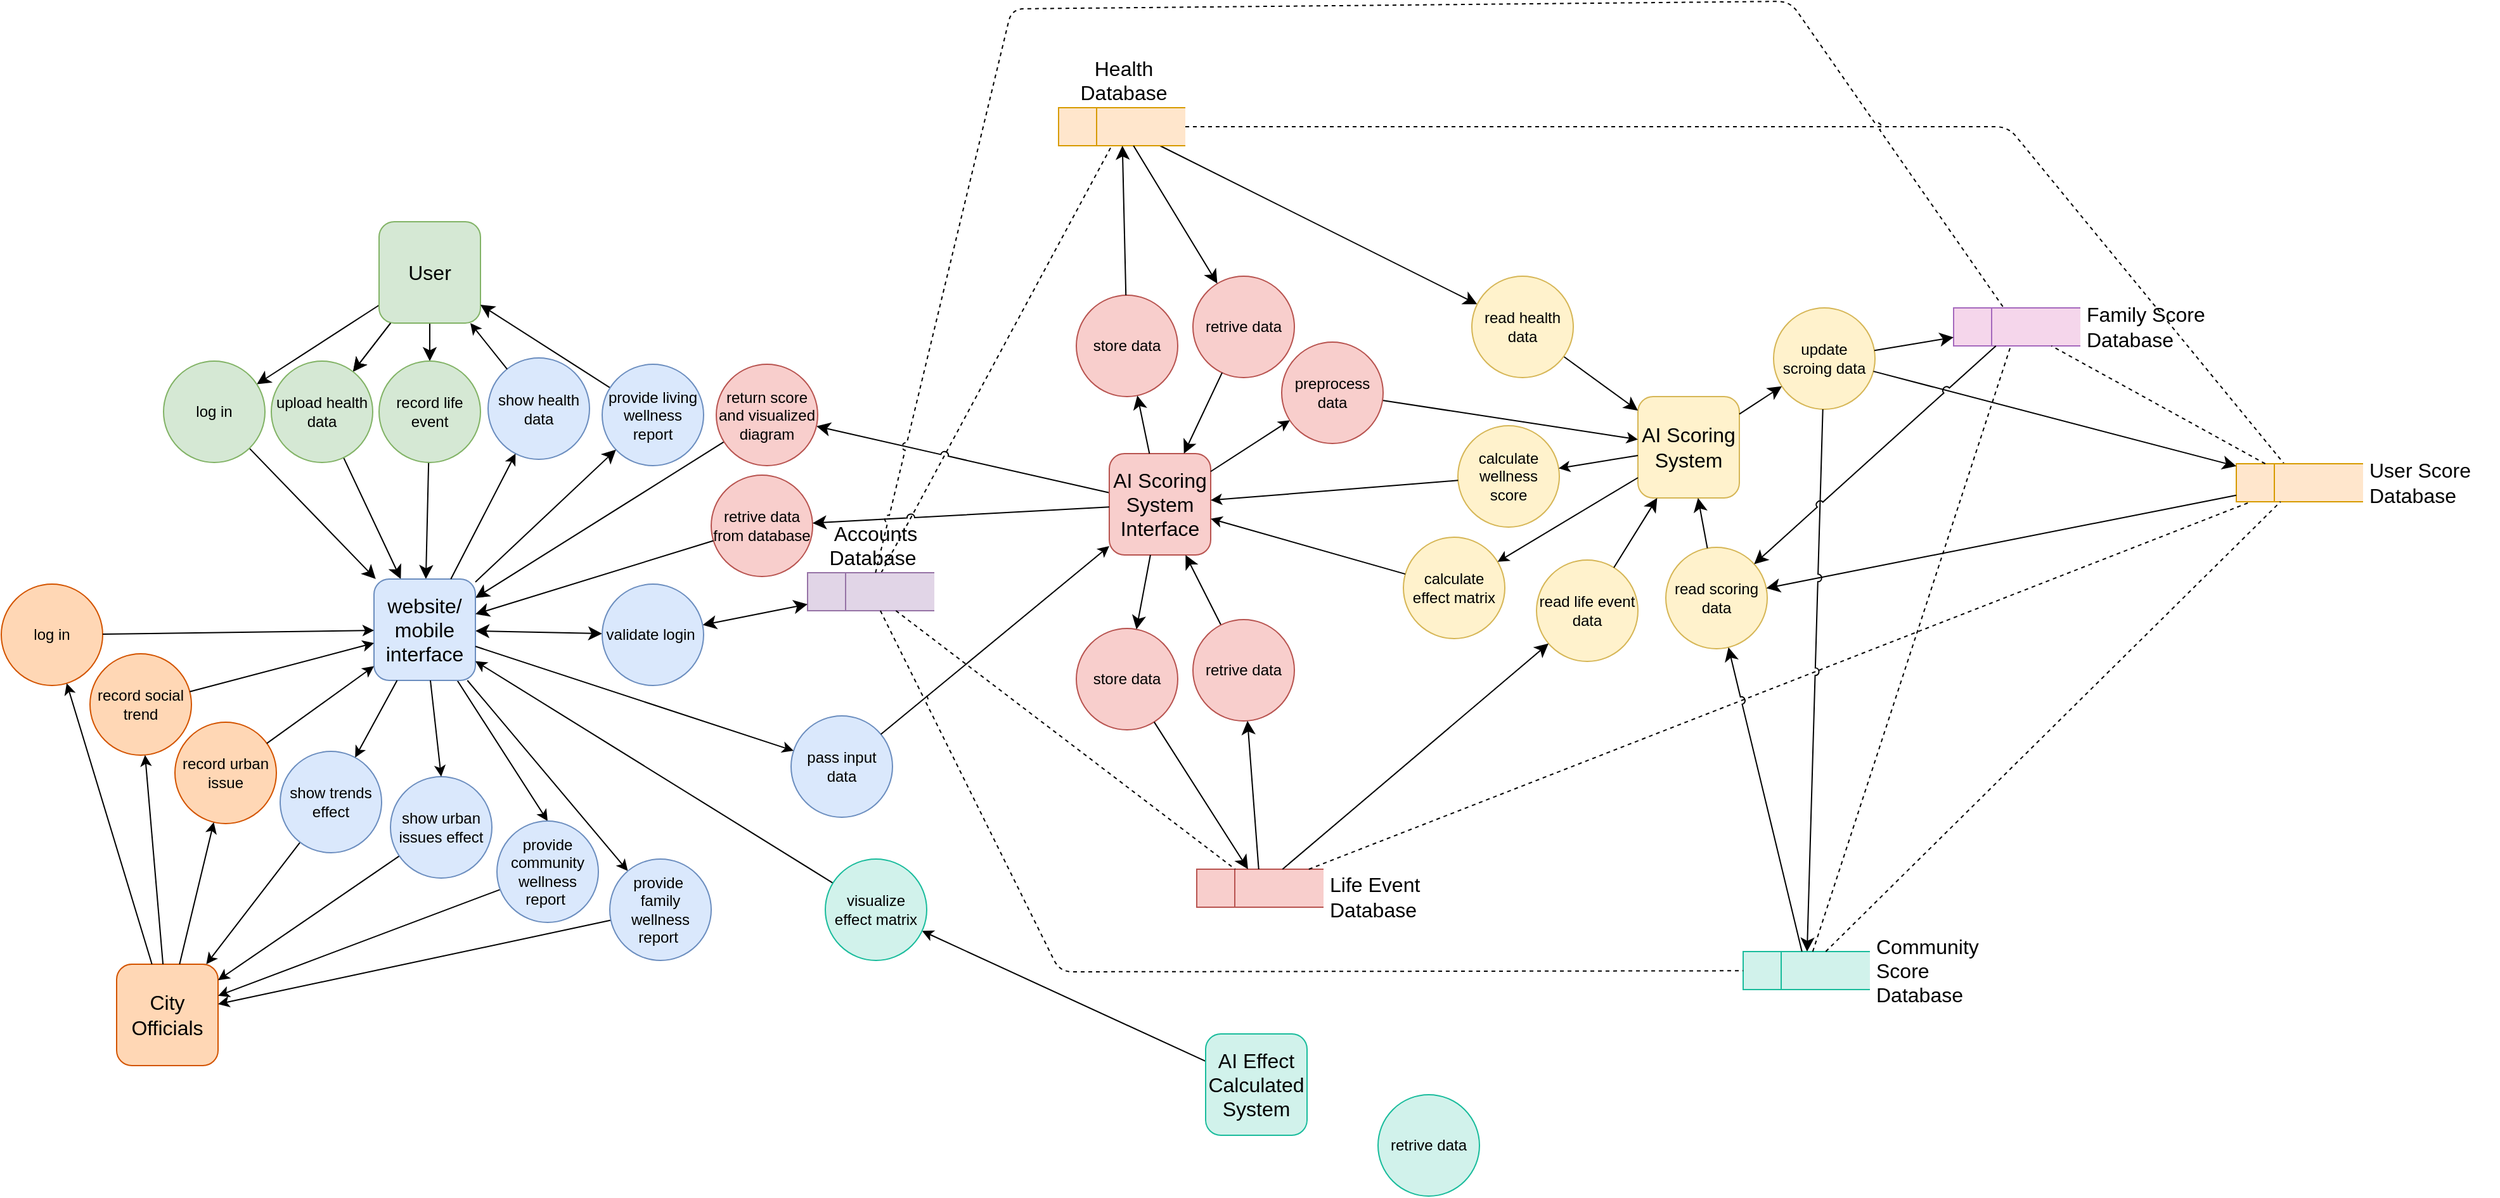 <mxfile version="24.7.17" pages="2">
  <diagram name="detailed DFD" id="WVXzPFL2b05tTFR0NIl-">
    <mxGraphModel dx="1877" dy="1170" grid="0" gridSize="10" guides="1" tooltips="1" connect="1" arrows="1" fold="1" page="0" pageScale="1" pageWidth="1169" pageHeight="827" math="0" shadow="0">
      <root>
        <mxCell id="0" />
        <mxCell id="1" parent="0" />
        <mxCell id="_VqTWJ9UZErcvDfO2zWc-52" style="edgeStyle=none;rounded=1;orthogonalLoop=1;jettySize=auto;html=1;fontSize=12;startSize=8;endSize=8;endArrow=none;endFill=0;dashed=1;jumpStyle=arc;" parent="1" source="_VqTWJ9UZErcvDfO2zWc-30" target="_VqTWJ9UZErcvDfO2zWc-12" edge="1">
          <mxGeometry relative="1" as="geometry">
            <Array as="points" />
          </mxGeometry>
        </mxCell>
        <mxCell id="_VqTWJ9UZErcvDfO2zWc-68" style="rounded=1;orthogonalLoop=1;jettySize=auto;html=1;fontSize=12;startSize=8;endSize=8;endArrow=none;endFill=0;dashed=1;jumpStyle=arc;" parent="1" source="_VqTWJ9UZErcvDfO2zWc-12" target="_VqTWJ9UZErcvDfO2zWc-22" edge="1">
          <mxGeometry relative="1" as="geometry">
            <Array as="points">
              <mxPoint x="1258" y="-3" />
            </Array>
          </mxGeometry>
        </mxCell>
        <mxCell id="_VqTWJ9UZErcvDfO2zWc-42" style="edgeStyle=none;rounded=0;orthogonalLoop=1;jettySize=auto;html=1;fontSize=12;startSize=8;endSize=8;jumpStyle=arc;" parent="1" source="_VqTWJ9UZErcvDfO2zWc-1" target="_VqTWJ9UZErcvDfO2zWc-17" edge="1">
          <mxGeometry relative="1" as="geometry" />
        </mxCell>
        <mxCell id="_VqTWJ9UZErcvDfO2zWc-44" style="edgeStyle=none;rounded=0;orthogonalLoop=1;jettySize=auto;html=1;fontSize=12;startSize=8;endSize=8;jumpStyle=arc;" parent="1" source="_VqTWJ9UZErcvDfO2zWc-1" target="_VqTWJ9UZErcvDfO2zWc-2" edge="1">
          <mxGeometry relative="1" as="geometry" />
        </mxCell>
        <mxCell id="_VqTWJ9UZErcvDfO2zWc-48" style="edgeStyle=none;rounded=0;orthogonalLoop=1;jettySize=auto;html=1;fontSize=12;startSize=8;endSize=8;jumpStyle=arc;" parent="1" source="_VqTWJ9UZErcvDfO2zWc-1" target="_VqTWJ9UZErcvDfO2zWc-6" edge="1">
          <mxGeometry relative="1" as="geometry" />
        </mxCell>
        <mxCell id="_VqTWJ9UZErcvDfO2zWc-1" value="User" style="whiteSpace=wrap;html=1;aspect=fixed;fontSize=16;rounded=1;fillColor=#d5e8d4;strokeColor=#82b366;" parent="1" vertex="1">
          <mxGeometry x="-27" y="72" width="80" height="80" as="geometry" />
        </mxCell>
        <mxCell id="_VqTWJ9UZErcvDfO2zWc-45" style="edgeStyle=none;rounded=0;orthogonalLoop=1;jettySize=auto;html=1;fontSize=12;startSize=8;endSize=8;jumpStyle=arc;" parent="1" source="_VqTWJ9UZErcvDfO2zWc-2" target="_VqTWJ9UZErcvDfO2zWc-7" edge="1">
          <mxGeometry relative="1" as="geometry" />
        </mxCell>
        <mxCell id="_VqTWJ9UZErcvDfO2zWc-37" style="edgeStyle=none;rounded=0;orthogonalLoop=1;jettySize=auto;html=1;fontSize=12;startSize=8;endSize=8;jumpStyle=arc;" parent="1" source="_VqTWJ9UZErcvDfO2zWc-3" target="_VqTWJ9UZErcvDfO2zWc-4" edge="1">
          <mxGeometry relative="1" as="geometry">
            <mxPoint x="614" y="411.844" as="sourcePoint" />
          </mxGeometry>
        </mxCell>
        <mxCell id="5QwZGKR5vgqe7Sl01Io7-19" style="rounded=0;orthogonalLoop=1;jettySize=auto;html=1;" parent="1" source="py8OLqlaI2a0QM0ZFiUc-109" target="5QwZGKR5vgqe7Sl01Io7-18" edge="1">
          <mxGeometry relative="1" as="geometry" />
        </mxCell>
        <mxCell id="_VqTWJ9UZErcvDfO2zWc-3" value="AI Scoring System Interface" style="whiteSpace=wrap;html=1;aspect=fixed;fontSize=16;rounded=1;fillColor=#f8cecc;strokeColor=#b85450;" parent="1" vertex="1">
          <mxGeometry x="549" y="255" width="80" height="80" as="geometry" />
        </mxCell>
        <mxCell id="_VqTWJ9UZErcvDfO2zWc-36" style="edgeStyle=none;rounded=0;orthogonalLoop=1;jettySize=auto;html=1;fontSize=12;startSize=8;endSize=8;jumpStyle=arc;" parent="1" source="_VqTWJ9UZErcvDfO2zWc-4" target="_VqTWJ9UZErcvDfO2zWc-7" edge="1">
          <mxGeometry relative="1" as="geometry" />
        </mxCell>
        <mxCell id="_VqTWJ9UZErcvDfO2zWc-4" value="return score and visualized diagram" style="ellipse;whiteSpace=wrap;html=1;aspect=fixed;fontSize=12;fillColor=#f8cecc;strokeColor=#b85450;" parent="1" vertex="1">
          <mxGeometry x="239" y="184.5" width="80" height="80" as="geometry" />
        </mxCell>
        <mxCell id="_VqTWJ9UZErcvDfO2zWc-46" style="edgeStyle=none;rounded=0;orthogonalLoop=1;jettySize=auto;html=1;fontSize=12;startSize=8;endSize=8;jumpStyle=arc;" parent="1" source="_VqTWJ9UZErcvDfO2zWc-5" target="_VqTWJ9UZErcvDfO2zWc-1" edge="1">
          <mxGeometry relative="1" as="geometry" />
        </mxCell>
        <mxCell id="_VqTWJ9UZErcvDfO2zWc-5" value="provide living wellness report" style="ellipse;whiteSpace=wrap;html=1;aspect=fixed;fontSize=12;fillColor=#dae8fc;strokeColor=#6c8ebf;" parent="1" vertex="1">
          <mxGeometry x="149" y="184.5" width="80" height="80" as="geometry" />
        </mxCell>
        <mxCell id="_VqTWJ9UZErcvDfO2zWc-49" style="edgeStyle=none;rounded=0;orthogonalLoop=1;jettySize=auto;html=1;fontSize=12;startSize=8;endSize=8;jumpStyle=arc;" parent="1" source="_VqTWJ9UZErcvDfO2zWc-6" target="_VqTWJ9UZErcvDfO2zWc-7" edge="1">
          <mxGeometry relative="1" as="geometry" />
        </mxCell>
        <mxCell id="_VqTWJ9UZErcvDfO2zWc-6" value="record life event" style="ellipse;whiteSpace=wrap;html=1;aspect=fixed;fontSize=12;fillColor=#d5e8d4;strokeColor=#82b366;" parent="1" vertex="1">
          <mxGeometry x="-27" y="182" width="80" height="80" as="geometry" />
        </mxCell>
        <mxCell id="_VqTWJ9UZErcvDfO2zWc-35" style="edgeStyle=none;rounded=0;orthogonalLoop=1;jettySize=auto;html=1;fontSize=12;startSize=8;endSize=8;startArrow=classic;startFill=1;jumpStyle=arc;" parent="1" source="_VqTWJ9UZErcvDfO2zWc-7" target="_VqTWJ9UZErcvDfO2zWc-31" edge="1">
          <mxGeometry relative="1" as="geometry" />
        </mxCell>
        <mxCell id="_VqTWJ9UZErcvDfO2zWc-47" style="edgeStyle=none;rounded=0;orthogonalLoop=1;jettySize=auto;html=1;fontSize=12;startSize=8;endSize=8;jumpStyle=arc;" parent="1" source="_VqTWJ9UZErcvDfO2zWc-7" target="_VqTWJ9UZErcvDfO2zWc-5" edge="1">
          <mxGeometry relative="1" as="geometry" />
        </mxCell>
        <mxCell id="5QwZGKR5vgqe7Sl01Io7-3" style="rounded=0;orthogonalLoop=1;jettySize=auto;html=1;entryX=0.5;entryY=0;entryDx=0;entryDy=0;" parent="1" source="_VqTWJ9UZErcvDfO2zWc-7" target="5QwZGKR5vgqe7Sl01Io7-2" edge="1">
          <mxGeometry relative="1" as="geometry" />
        </mxCell>
        <mxCell id="5QwZGKR5vgqe7Sl01Io7-16" style="rounded=0;orthogonalLoop=1;jettySize=auto;html=1;" parent="1" source="_VqTWJ9UZErcvDfO2zWc-7" target="5QwZGKR5vgqe7Sl01Io7-15" edge="1">
          <mxGeometry relative="1" as="geometry" />
        </mxCell>
        <mxCell id="_VqTWJ9UZErcvDfO2zWc-7" value="website/&lt;div&gt;mobile interface&lt;/div&gt;" style="whiteSpace=wrap;html=1;aspect=fixed;fontSize=16;rounded=1;fillColor=#dae8fc;strokeColor=#6c8ebf;" parent="1" vertex="1">
          <mxGeometry x="-31" y="354" width="80" height="80" as="geometry" />
        </mxCell>
        <mxCell id="_VqTWJ9UZErcvDfO2zWc-10" value="AI Scoring System" style="whiteSpace=wrap;html=1;aspect=fixed;fontSize=16;rounded=1;fillColor=#fff2cc;strokeColor=#d6b656;" parent="1" vertex="1">
          <mxGeometry x="966" y="210" width="80" height="80" as="geometry" />
        </mxCell>
        <mxCell id="_VqTWJ9UZErcvDfO2zWc-63" style="edgeStyle=none;rounded=0;orthogonalLoop=1;jettySize=auto;html=1;fontSize=12;startSize=8;endSize=8;jumpStyle=arc;" parent="1" source="_VqTWJ9UZErcvDfO2zWc-12" target="_VqTWJ9UZErcvDfO2zWc-61" edge="1">
          <mxGeometry relative="1" as="geometry" />
        </mxCell>
        <mxCell id="_VqTWJ9UZErcvDfO2zWc-12" value="Health Database" style="html=1;dashed=0;whiteSpace=wrap;shape=mxgraph.dfd.dataStoreID;align=center;spacingLeft=3;points=[[0,0],[0.5,0],[1,0],[0,0.5],[1,0.5],[0,1],[0.5,1],[1,1]];fontSize=16;labelPosition=center;verticalLabelPosition=top;verticalAlign=bottom;fillColor=#ffe6cc;strokeColor=#d79b00;" parent="1" vertex="1">
          <mxGeometry x="509" y="-18" width="100" height="30" as="geometry" />
        </mxCell>
        <mxCell id="_VqTWJ9UZErcvDfO2zWc-43" style="edgeStyle=none;rounded=0;orthogonalLoop=1;jettySize=auto;html=1;fontSize=12;startSize=8;endSize=8;jumpStyle=arc;" parent="1" source="_VqTWJ9UZErcvDfO2zWc-17" target="_VqTWJ9UZErcvDfO2zWc-7" edge="1">
          <mxGeometry relative="1" as="geometry" />
        </mxCell>
        <mxCell id="_VqTWJ9UZErcvDfO2zWc-17" value="log in" style="ellipse;whiteSpace=wrap;html=1;aspect=fixed;fontSize=12;fillColor=#d5e8d4;strokeColor=#82b366;" parent="1" vertex="1">
          <mxGeometry x="-197" y="182" width="80" height="80" as="geometry" />
        </mxCell>
        <mxCell id="_VqTWJ9UZErcvDfO2zWc-22" value="User Score Database" style="html=1;dashed=0;whiteSpace=wrap;shape=mxgraph.dfd.dataStoreID;align=left;spacingLeft=3;points=[[0,0],[0.5,0],[1,0],[0,0.5],[1,0.5],[0,1],[0.5,1],[1,1]];fontSize=16;labelPosition=right;verticalLabelPosition=middle;verticalAlign=middle;fillColor=#ffe6cc;strokeColor=#d79b00;" parent="1" vertex="1">
          <mxGeometry x="1438" y="263" width="100" height="30" as="geometry" />
        </mxCell>
        <mxCell id="_VqTWJ9UZErcvDfO2zWc-30" value="&amp;nbsp;&lt;span style=&quot;background-color: initial;&quot;&gt;Accounts Database&lt;/span&gt;" style="html=1;dashed=0;whiteSpace=wrap;shape=mxgraph.dfd.dataStoreID;align=center;spacingLeft=3;points=[[0,0],[0.5,0],[1,0],[0,0.5],[1,0.5],[0,1],[0.5,1],[1,1]];fontSize=16;labelPosition=center;verticalLabelPosition=top;verticalAlign=bottom;fillColor=#e1d5e7;strokeColor=#9673a6;" parent="1" vertex="1">
          <mxGeometry x="311" y="349" width="100" height="30" as="geometry" />
        </mxCell>
        <mxCell id="_VqTWJ9UZErcvDfO2zWc-34" style="edgeStyle=none;rounded=0;orthogonalLoop=1;jettySize=auto;html=1;fontSize=12;startSize=8;endSize=8;startArrow=classic;startFill=1;jumpStyle=arc;" parent="1" source="_VqTWJ9UZErcvDfO2zWc-31" target="_VqTWJ9UZErcvDfO2zWc-30" edge="1">
          <mxGeometry relative="1" as="geometry" />
        </mxCell>
        <mxCell id="_VqTWJ9UZErcvDfO2zWc-31" value="validate login&amp;nbsp;" style="ellipse;whiteSpace=wrap;html=1;aspect=fixed;fontSize=12;fillColor=#dae8fc;strokeColor=#6c8ebf;" parent="1" vertex="1">
          <mxGeometry x="149" y="358" width="80" height="80" as="geometry" />
        </mxCell>
        <mxCell id="_VqTWJ9UZErcvDfO2zWc-64" style="edgeStyle=none;rounded=0;orthogonalLoop=1;jettySize=auto;html=1;fontSize=12;startSize=8;endSize=8;jumpStyle=arc;" parent="1" source="_VqTWJ9UZErcvDfO2zWc-61" target="_VqTWJ9UZErcvDfO2zWc-10" edge="1">
          <mxGeometry relative="1" as="geometry" />
        </mxCell>
        <mxCell id="_VqTWJ9UZErcvDfO2zWc-61" value="read health data" style="ellipse;whiteSpace=wrap;html=1;aspect=fixed;fontSize=12;fillColor=#fff2cc;strokeColor=#d6b656;" parent="1" vertex="1">
          <mxGeometry x="835" y="115" width="80" height="80" as="geometry" />
        </mxCell>
        <mxCell id="5QwZGKR5vgqe7Sl01Io7-1" value="City Officials" style="whiteSpace=wrap;html=1;aspect=fixed;fontSize=16;rounded=1;fillColor=#ffd7b5;strokeColor=#d35400;" parent="1" vertex="1">
          <mxGeometry x="-234" y="658" width="80" height="80" as="geometry" />
        </mxCell>
        <mxCell id="5QwZGKR5vgqe7Sl01Io7-4" style="rounded=0;orthogonalLoop=1;jettySize=auto;html=1;" parent="1" source="5QwZGKR5vgqe7Sl01Io7-2" target="5QwZGKR5vgqe7Sl01Io7-1" edge="1">
          <mxGeometry relative="1" as="geometry" />
        </mxCell>
        <mxCell id="5QwZGKR5vgqe7Sl01Io7-2" value="provide community wellness report&amp;nbsp;" style="ellipse;whiteSpace=wrap;html=1;aspect=fixed;fontSize=12;fillColor=#dae8fc;strokeColor=#6c8ebf;" parent="1" vertex="1">
          <mxGeometry x="66" y="545" width="80" height="80" as="geometry" />
        </mxCell>
        <mxCell id="5QwZGKR5vgqe7Sl01Io7-10" style="rounded=0;orthogonalLoop=1;jettySize=auto;html=1;" parent="1" source="5QwZGKR5vgqe7Sl01Io7-5" target="5QwZGKR5vgqe7Sl01Io7-1" edge="1">
          <mxGeometry relative="1" as="geometry" />
        </mxCell>
        <mxCell id="5QwZGKR5vgqe7Sl01Io7-5" value="show urban issues effect" style="ellipse;whiteSpace=wrap;html=1;aspect=fixed;fontSize=12;fillColor=#dae8fc;strokeColor=#6c8ebf;" parent="1" vertex="1">
          <mxGeometry x="-18" y="510" width="80" height="80" as="geometry" />
        </mxCell>
        <mxCell id="5QwZGKR5vgqe7Sl01Io7-9" style="rounded=0;orthogonalLoop=1;jettySize=auto;html=1;" parent="1" source="5QwZGKR5vgqe7Sl01Io7-6" target="5QwZGKR5vgqe7Sl01Io7-1" edge="1">
          <mxGeometry relative="1" as="geometry" />
        </mxCell>
        <mxCell id="5QwZGKR5vgqe7Sl01Io7-6" value="show trends effect" style="ellipse;whiteSpace=wrap;html=1;aspect=fixed;fontSize=12;fillColor=#dae8fc;strokeColor=#6c8ebf;" parent="1" vertex="1">
          <mxGeometry x="-105" y="490" width="80" height="80" as="geometry" />
        </mxCell>
        <mxCell id="5QwZGKR5vgqe7Sl01Io7-7" style="rounded=0;orthogonalLoop=1;jettySize=auto;html=1;" parent="1" source="_VqTWJ9UZErcvDfO2zWc-7" target="5QwZGKR5vgqe7Sl01Io7-6" edge="1">
          <mxGeometry relative="1" as="geometry">
            <mxPoint x="198" y="568" as="targetPoint" />
          </mxGeometry>
        </mxCell>
        <mxCell id="5QwZGKR5vgqe7Sl01Io7-8" style="rounded=0;orthogonalLoop=1;jettySize=auto;html=1;entryX=0.5;entryY=0;entryDx=0;entryDy=0;" parent="1" source="_VqTWJ9UZErcvDfO2zWc-7" target="5QwZGKR5vgqe7Sl01Io7-5" edge="1">
          <mxGeometry relative="1" as="geometry" />
        </mxCell>
        <mxCell id="5QwZGKR5vgqe7Sl01Io7-11" value="show health data" style="ellipse;whiteSpace=wrap;html=1;aspect=fixed;fontSize=12;fillColor=#dae8fc;strokeColor=#6c8ebf;" parent="1" vertex="1">
          <mxGeometry x="59" y="179.5" width="80" height="80" as="geometry" />
        </mxCell>
        <mxCell id="5QwZGKR5vgqe7Sl01Io7-12" style="rounded=0;orthogonalLoop=1;jettySize=auto;html=1;" parent="1" source="_VqTWJ9UZErcvDfO2zWc-7" target="5QwZGKR5vgqe7Sl01Io7-11" edge="1">
          <mxGeometry relative="1" as="geometry" />
        </mxCell>
        <mxCell id="5QwZGKR5vgqe7Sl01Io7-13" style="rounded=0;orthogonalLoop=1;jettySize=auto;html=1;" parent="1" source="5QwZGKR5vgqe7Sl01Io7-11" target="_VqTWJ9UZErcvDfO2zWc-1" edge="1">
          <mxGeometry relative="1" as="geometry" />
        </mxCell>
        <mxCell id="5QwZGKR5vgqe7Sl01Io7-17" style="rounded=0;orthogonalLoop=1;jettySize=auto;html=1;" parent="1" source="5QwZGKR5vgqe7Sl01Io7-15" target="5QwZGKR5vgqe7Sl01Io7-1" edge="1">
          <mxGeometry relative="1" as="geometry" />
        </mxCell>
        <mxCell id="5QwZGKR5vgqe7Sl01Io7-15" value="provide&amp;nbsp;&lt;div&gt;family wellness report&amp;nbsp;&lt;/div&gt;" style="ellipse;whiteSpace=wrap;html=1;aspect=fixed;fontSize=12;fillColor=#dae8fc;strokeColor=#6c8ebf;" parent="1" vertex="1">
          <mxGeometry x="155" y="575" width="80" height="80" as="geometry" />
        </mxCell>
        <mxCell id="5QwZGKR5vgqe7Sl01Io7-20" style="rounded=0;orthogonalLoop=1;jettySize=auto;html=1;" parent="1" source="5QwZGKR5vgqe7Sl01Io7-18" target="_VqTWJ9UZErcvDfO2zWc-7" edge="1">
          <mxGeometry relative="1" as="geometry" />
        </mxCell>
        <mxCell id="5QwZGKR5vgqe7Sl01Io7-18" value="visualize effect matrix" style="ellipse;whiteSpace=wrap;html=1;aspect=fixed;fontSize=12;fillColor=#d1f2eb;strokeColor=#1abc9c;" parent="1" vertex="1">
          <mxGeometry x="325" y="575" width="80" height="80" as="geometry" />
        </mxCell>
        <mxCell id="py8OLqlaI2a0QM0ZFiUc-1" value="Life Event Database" style="html=1;dashed=0;whiteSpace=wrap;shape=mxgraph.dfd.dataStoreID;align=left;spacingLeft=3;points=[[0,0],[0.5,0],[1,0],[0,0.5],[1,0.5],[0,1],[0.5,1],[1,1]];fontSize=16;labelPosition=right;verticalLabelPosition=middle;verticalAlign=middlefillColor=#f8cecc;fillColor=#f8cecc;strokeColor=#b85450;" vertex="1" parent="1">
          <mxGeometry x="618" y="583" width="100" height="30" as="geometry" />
        </mxCell>
        <mxCell id="py8OLqlaI2a0QM0ZFiUc-5" value="read life event data" style="ellipse;whiteSpace=wrap;html=1;aspect=fixed;fontSize=12;fillColor=#fff2cc;strokeColor=#d6b656;" vertex="1" parent="1">
          <mxGeometry x="886" y="339" width="80" height="80" as="geometry" />
        </mxCell>
        <mxCell id="py8OLqlaI2a0QM0ZFiUc-10" style="rounded=1;orthogonalLoop=1;jettySize=auto;html=1;fontSize=12;startSize=8;endSize=8;endArrow=none;endFill=0;dashed=1;jumpStyle=arc;" edge="1" parent="1" source="py8OLqlaI2a0QM0ZFiUc-1" target="_VqTWJ9UZErcvDfO2zWc-22">
          <mxGeometry relative="1" as="geometry">
            <mxPoint x="473" y="68" as="sourcePoint" />
            <mxPoint x="1057" y="132" as="targetPoint" />
            <Array as="points" />
          </mxGeometry>
        </mxCell>
        <mxCell id="py8OLqlaI2a0QM0ZFiUc-13" style="edgeStyle=none;rounded=1;orthogonalLoop=1;jettySize=auto;html=1;fontSize=12;startSize=8;endSize=8;endArrow=none;endFill=0;dashed=1;jumpStyle=arc;" edge="1" parent="1" source="_VqTWJ9UZErcvDfO2zWc-30" target="py8OLqlaI2a0QM0ZFiUc-1">
          <mxGeometry relative="1" as="geometry">
            <mxPoint x="577" y="288" as="sourcePoint" />
            <mxPoint x="732" y="223" as="targetPoint" />
            <Array as="points" />
          </mxGeometry>
        </mxCell>
        <mxCell id="py8OLqlaI2a0QM0ZFiUc-20" style="rounded=0;orthogonalLoop=1;jettySize=auto;html=1;" edge="1" parent="1" source="py8OLqlaI2a0QM0ZFiUc-18" target="_VqTWJ9UZErcvDfO2zWc-10">
          <mxGeometry relative="1" as="geometry">
            <mxPoint x="877" y="299.901" as="targetPoint" />
          </mxGeometry>
        </mxCell>
        <mxCell id="py8OLqlaI2a0QM0ZFiUc-18" value="preprocess data" style="ellipse;whiteSpace=wrap;html=1;aspect=fixed;fontSize=12;fillColor=#f8cecc;strokeColor=#b85450;" vertex="1" parent="1">
          <mxGeometry x="685" y="167" width="80" height="80" as="geometry" />
        </mxCell>
        <mxCell id="py8OLqlaI2a0QM0ZFiUc-19" style="rounded=0;orthogonalLoop=1;jettySize=auto;html=1;" edge="1" parent="1" source="_VqTWJ9UZErcvDfO2zWc-3" target="py8OLqlaI2a0QM0ZFiUc-18">
          <mxGeometry relative="1" as="geometry">
            <mxPoint x="794" y="178" as="sourcePoint" />
            <mxPoint x="1204" y="444" as="targetPoint" />
          </mxGeometry>
        </mxCell>
        <mxCell id="py8OLqlaI2a0QM0ZFiUc-26" style="edgeStyle=none;rounded=0;orthogonalLoop=1;jettySize=auto;html=1;fontSize=12;startSize=8;endSize=8;jumpStyle=arc;" edge="1" parent="1" source="py8OLqlaI2a0QM0ZFiUc-1" target="py8OLqlaI2a0QM0ZFiUc-5">
          <mxGeometry relative="1" as="geometry">
            <mxPoint x="1008" y="58" as="sourcePoint" />
            <mxPoint x="1090" y="232" as="targetPoint" />
          </mxGeometry>
        </mxCell>
        <mxCell id="py8OLqlaI2a0QM0ZFiUc-27" style="edgeStyle=none;rounded=0;orthogonalLoop=1;jettySize=auto;html=1;fontSize=12;startSize=8;endSize=8;jumpStyle=arc;" edge="1" parent="1" source="py8OLqlaI2a0QM0ZFiUc-5" target="_VqTWJ9UZErcvDfO2zWc-10">
          <mxGeometry relative="1" as="geometry">
            <mxPoint x="900" y="47" as="sourcePoint" />
            <mxPoint x="1072" y="232" as="targetPoint" />
          </mxGeometry>
        </mxCell>
        <mxCell id="py8OLqlaI2a0QM0ZFiUc-29" value="calculate&lt;div&gt;wellness score&lt;/div&gt;" style="ellipse;whiteSpace=wrap;html=1;aspect=fixed;fontSize=12;fillColor=#fff2cc;strokeColor=#d6b656;" vertex="1" parent="1">
          <mxGeometry x="824" y="233" width="80" height="80" as="geometry" />
        </mxCell>
        <mxCell id="py8OLqlaI2a0QM0ZFiUc-30" value="calculate effect matrix" style="ellipse;whiteSpace=wrap;html=1;aspect=fixed;fontSize=12;fillColor=#fff2cc;strokeColor=#d6b656;" vertex="1" parent="1">
          <mxGeometry x="781" y="321" width="80" height="80" as="geometry" />
        </mxCell>
        <mxCell id="py8OLqlaI2a0QM0ZFiUc-38" style="rounded=0;orthogonalLoop=1;jettySize=auto;html=1;" edge="1" parent="1" source="_VqTWJ9UZErcvDfO2zWc-10" target="py8OLqlaI2a0QM0ZFiUc-30">
          <mxGeometry relative="1" as="geometry">
            <mxPoint x="1039" y="362" as="sourcePoint" />
            <mxPoint x="977" y="350" as="targetPoint" />
          </mxGeometry>
        </mxCell>
        <mxCell id="py8OLqlaI2a0QM0ZFiUc-39" style="rounded=0;orthogonalLoop=1;jettySize=auto;html=1;" edge="1" parent="1" source="_VqTWJ9UZErcvDfO2zWc-10" target="py8OLqlaI2a0QM0ZFiUc-29">
          <mxGeometry relative="1" as="geometry">
            <mxPoint x="1183" y="353" as="sourcePoint" />
            <mxPoint x="1099" y="421" as="targetPoint" />
          </mxGeometry>
        </mxCell>
        <mxCell id="py8OLqlaI2a0QM0ZFiUc-41" style="edgeStyle=none;rounded=0;orthogonalLoop=1;jettySize=auto;html=1;fontSize=12;startSize=8;endSize=8;jumpStyle=arc;" edge="1" parent="1" source="py8OLqlaI2a0QM0ZFiUc-71" target="_VqTWJ9UZErcvDfO2zWc-3">
          <mxGeometry relative="1" as="geometry">
            <mxPoint x="796" y="88" as="sourcePoint" />
            <mxPoint x="968" y="59" as="targetPoint" />
          </mxGeometry>
        </mxCell>
        <mxCell id="py8OLqlaI2a0QM0ZFiUc-44" value="retrive data from database" style="ellipse;whiteSpace=wrap;html=1;aspect=fixed;fontSize=12;fillColor=#f8cecc;strokeColor=#b85450;" vertex="1" parent="1">
          <mxGeometry x="235" y="272" width="80" height="80" as="geometry" />
        </mxCell>
        <mxCell id="py8OLqlaI2a0QM0ZFiUc-46" style="edgeStyle=none;rounded=0;orthogonalLoop=1;jettySize=auto;html=1;fontSize=12;startSize=8;endSize=8;jumpStyle=arc;" edge="1" parent="1" source="_VqTWJ9UZErcvDfO2zWc-3" target="py8OLqlaI2a0QM0ZFiUc-44">
          <mxGeometry relative="1" as="geometry">
            <mxPoint x="632.989" y="390" as="sourcePoint" />
            <mxPoint x="571" y="408" as="targetPoint" />
          </mxGeometry>
        </mxCell>
        <mxCell id="py8OLqlaI2a0QM0ZFiUc-47" style="edgeStyle=none;rounded=0;orthogonalLoop=1;jettySize=auto;html=1;fontSize=12;startSize=8;endSize=8;jumpStyle=arc;" edge="1" parent="1" source="py8OLqlaI2a0QM0ZFiUc-44" target="_VqTWJ9UZErcvDfO2zWc-7">
          <mxGeometry relative="1" as="geometry">
            <mxPoint x="602" y="443" as="sourcePoint" />
            <mxPoint x="581" y="395" as="targetPoint" />
          </mxGeometry>
        </mxCell>
        <mxCell id="py8OLqlaI2a0QM0ZFiUc-55" value="pass input data" style="ellipse;whiteSpace=wrap;html=1;aspect=fixed;fontSize=12;fillColor=#dae8fc;strokeColor=#6c8ebf;" vertex="1" parent="1">
          <mxGeometry x="298" y="462" width="80" height="80" as="geometry" />
        </mxCell>
        <mxCell id="py8OLqlaI2a0QM0ZFiUc-56" style="rounded=0;orthogonalLoop=1;jettySize=auto;html=1;" edge="1" parent="1" source="_VqTWJ9UZErcvDfO2zWc-7" target="py8OLqlaI2a0QM0ZFiUc-55">
          <mxGeometry relative="1" as="geometry">
            <mxPoint x="17" y="466" as="sourcePoint" />
            <mxPoint x="-2" y="683" as="targetPoint" />
          </mxGeometry>
        </mxCell>
        <mxCell id="py8OLqlaI2a0QM0ZFiUc-57" style="rounded=0;orthogonalLoop=1;jettySize=auto;html=1;" edge="1" parent="1" source="py8OLqlaI2a0QM0ZFiUc-55" target="_VqTWJ9UZErcvDfO2zWc-3">
          <mxGeometry relative="1" as="geometry">
            <mxPoint x="373" y="618" as="sourcePoint" />
            <mxPoint x="280" y="535" as="targetPoint" />
          </mxGeometry>
        </mxCell>
        <mxCell id="py8OLqlaI2a0QM0ZFiUc-60" value="read scoring data" style="ellipse;whiteSpace=wrap;html=1;aspect=fixed;fontSize=12;fillColor=#fff2cc;strokeColor=#d6b656;" vertex="1" parent="1">
          <mxGeometry x="988" y="329" width="80" height="80" as="geometry" />
        </mxCell>
        <mxCell id="py8OLqlaI2a0QM0ZFiUc-62" value="store data" style="ellipse;whiteSpace=wrap;html=1;aspect=fixed;fontSize=12;fillColor=#f8cecc;strokeColor=#b85450;" vertex="1" parent="1">
          <mxGeometry x="523" y="393" width="80" height="80" as="geometry" />
        </mxCell>
        <mxCell id="py8OLqlaI2a0QM0ZFiUc-63" style="edgeStyle=none;rounded=0;orthogonalLoop=1;jettySize=auto;html=1;fontSize=12;startSize=8;endSize=8;jumpStyle=arc;" edge="1" parent="1" source="_VqTWJ9UZErcvDfO2zWc-3" target="py8OLqlaI2a0QM0ZFiUc-62">
          <mxGeometry relative="1" as="geometry">
            <mxPoint x="860" y="26" as="sourcePoint" />
            <mxPoint x="631" y="243" as="targetPoint" />
          </mxGeometry>
        </mxCell>
        <mxCell id="py8OLqlaI2a0QM0ZFiUc-64" value="store data" style="ellipse;whiteSpace=wrap;html=1;aspect=fixed;fontSize=12;fillColor=#f8cecc;strokeColor=#b85450;" vertex="1" parent="1">
          <mxGeometry x="523" y="130" width="80" height="80" as="geometry" />
        </mxCell>
        <mxCell id="py8OLqlaI2a0QM0ZFiUc-65" style="edgeStyle=none;rounded=0;orthogonalLoop=1;jettySize=auto;html=1;fontSize=12;startSize=8;endSize=8;jumpStyle=arc;" edge="1" parent="1" source="_VqTWJ9UZErcvDfO2zWc-3" target="py8OLqlaI2a0QM0ZFiUc-64">
          <mxGeometry relative="1" as="geometry">
            <mxPoint x="625" y="321" as="sourcePoint" />
            <mxPoint x="762" y="482" as="targetPoint" />
          </mxGeometry>
        </mxCell>
        <mxCell id="py8OLqlaI2a0QM0ZFiUc-67" style="edgeStyle=none;rounded=0;orthogonalLoop=1;jettySize=auto;html=1;fontSize=12;startSize=8;endSize=8;jumpStyle=arc;" edge="1" parent="1" source="py8OLqlaI2a0QM0ZFiUc-64" target="_VqTWJ9UZErcvDfO2zWc-12">
          <mxGeometry relative="1" as="geometry">
            <mxPoint x="631" y="258" as="sourcePoint" />
            <mxPoint x="771" y="175" as="targetPoint" />
          </mxGeometry>
        </mxCell>
        <mxCell id="py8OLqlaI2a0QM0ZFiUc-68" value="retrive data" style="ellipse;whiteSpace=wrap;html=1;aspect=fixed;fontSize=12;fillColor=#f8cecc;strokeColor=#b85450;" vertex="1" parent="1">
          <mxGeometry x="615" y="115" width="80" height="80" as="geometry" />
        </mxCell>
        <mxCell id="py8OLqlaI2a0QM0ZFiUc-69" style="edgeStyle=none;rounded=0;orthogonalLoop=1;jettySize=auto;html=1;fontSize=12;startSize=8;endSize=8;jumpStyle=arc;" edge="1" parent="1" source="py8OLqlaI2a0QM0ZFiUc-68" target="_VqTWJ9UZErcvDfO2zWc-3">
          <mxGeometry relative="1" as="geometry">
            <mxPoint x="601" y="241" as="sourcePoint" />
            <mxPoint x="841" y="167" as="targetPoint" />
          </mxGeometry>
        </mxCell>
        <mxCell id="py8OLqlaI2a0QM0ZFiUc-70" style="edgeStyle=none;rounded=0;orthogonalLoop=1;jettySize=auto;html=1;fontSize=12;startSize=8;endSize=8;jumpStyle=arc;" edge="1" parent="1" source="_VqTWJ9UZErcvDfO2zWc-12" target="py8OLqlaI2a0QM0ZFiUc-68">
          <mxGeometry relative="1" as="geometry">
            <mxPoint x="684" y="198" as="sourcePoint" />
            <mxPoint x="862" y="136" as="targetPoint" />
          </mxGeometry>
        </mxCell>
        <mxCell id="py8OLqlaI2a0QM0ZFiUc-71" value="retrive data" style="ellipse;whiteSpace=wrap;html=1;aspect=fixed;fontSize=12;fillColor=#f8cecc;strokeColor=#b85450;" vertex="1" parent="1">
          <mxGeometry x="615" y="386" width="80" height="80" as="geometry" />
        </mxCell>
        <mxCell id="py8OLqlaI2a0QM0ZFiUc-72" style="edgeStyle=none;rounded=0;orthogonalLoop=1;jettySize=auto;html=1;fontSize=12;startSize=8;endSize=8;jumpStyle=arc;" edge="1" parent="1" source="py8OLqlaI2a0QM0ZFiUc-62" target="py8OLqlaI2a0QM0ZFiUc-1">
          <mxGeometry relative="1" as="geometry">
            <mxPoint x="595" y="321" as="sourcePoint" />
            <mxPoint x="618" y="520" as="targetPoint" />
          </mxGeometry>
        </mxCell>
        <mxCell id="py8OLqlaI2a0QM0ZFiUc-73" style="edgeStyle=none;rounded=0;orthogonalLoop=1;jettySize=auto;html=1;fontSize=12;startSize=8;endSize=8;jumpStyle=arc;" edge="1" parent="1" source="py8OLqlaI2a0QM0ZFiUc-1" target="py8OLqlaI2a0QM0ZFiUc-71">
          <mxGeometry relative="1" as="geometry">
            <mxPoint x="798" y="475" as="sourcePoint" />
            <mxPoint x="618" y="520" as="targetPoint" />
          </mxGeometry>
        </mxCell>
        <mxCell id="py8OLqlaI2a0QM0ZFiUc-74" style="rounded=0;orthogonalLoop=1;jettySize=auto;html=1;" edge="1" parent="1" source="py8OLqlaI2a0QM0ZFiUc-30" target="_VqTWJ9UZErcvDfO2zWc-3">
          <mxGeometry relative="1" as="geometry">
            <mxPoint x="955" y="289" as="sourcePoint" />
            <mxPoint x="815" y="352" as="targetPoint" />
          </mxGeometry>
        </mxCell>
        <mxCell id="py8OLqlaI2a0QM0ZFiUc-75" style="rounded=0;orthogonalLoop=1;jettySize=auto;html=1;" edge="1" parent="1" source="py8OLqlaI2a0QM0ZFiUc-29" target="_VqTWJ9UZErcvDfO2zWc-3">
          <mxGeometry relative="1" as="geometry">
            <mxPoint x="965" y="299" as="sourcePoint" />
            <mxPoint x="825" y="362" as="targetPoint" />
          </mxGeometry>
        </mxCell>
        <mxCell id="py8OLqlaI2a0QM0ZFiUc-76" value="update scroing data" style="ellipse;whiteSpace=wrap;html=1;aspect=fixed;fontSize=12;fillColor=#fff2cc;strokeColor=#d6b656;" vertex="1" parent="1">
          <mxGeometry x="1073" y="140" width="80" height="80" as="geometry" />
        </mxCell>
        <mxCell id="py8OLqlaI2a0QM0ZFiUc-77" style="edgeStyle=none;rounded=0;orthogonalLoop=1;jettySize=auto;html=1;fontSize=12;startSize=8;endSize=8;jumpStyle=arc;" edge="1" parent="1" source="py8OLqlaI2a0QM0ZFiUc-60" target="_VqTWJ9UZErcvDfO2zWc-10">
          <mxGeometry relative="1" as="geometry">
            <mxPoint x="979" y="375" as="sourcePoint" />
            <mxPoint x="955" y="309" as="targetPoint" />
          </mxGeometry>
        </mxCell>
        <mxCell id="py8OLqlaI2a0QM0ZFiUc-79" style="edgeStyle=none;rounded=0;orthogonalLoop=1;jettySize=auto;html=1;fontSize=12;startSize=8;endSize=8;jumpStyle=arc;" edge="1" parent="1" source="py8OLqlaI2a0QM0ZFiUc-76" target="_VqTWJ9UZErcvDfO2zWc-22">
          <mxGeometry relative="1" as="geometry">
            <mxPoint x="1170" y="356" as="sourcePoint" />
            <mxPoint x="1419" y="326" as="targetPoint" />
          </mxGeometry>
        </mxCell>
        <mxCell id="py8OLqlaI2a0QM0ZFiUc-78" style="edgeStyle=none;rounded=0;orthogonalLoop=1;jettySize=auto;html=1;fontSize=12;startSize=8;endSize=8;jumpStyle=arc;" edge="1" parent="1" source="_VqTWJ9UZErcvDfO2zWc-22" target="py8OLqlaI2a0QM0ZFiUc-60">
          <mxGeometry relative="1" as="geometry">
            <mxPoint x="1133" y="363" as="sourcePoint" />
            <mxPoint x="1306" y="310" as="targetPoint" />
          </mxGeometry>
        </mxCell>
        <mxCell id="py8OLqlaI2a0QM0ZFiUc-81" style="edgeStyle=none;rounded=0;orthogonalLoop=1;jettySize=auto;html=1;fontSize=12;startSize=8;endSize=8;jumpStyle=arc;" edge="1" parent="1" source="_VqTWJ9UZErcvDfO2zWc-10" target="py8OLqlaI2a0QM0ZFiUc-76">
          <mxGeometry relative="1" as="geometry">
            <mxPoint x="1035" y="298" as="sourcePoint" />
            <mxPoint x="1097" y="339" as="targetPoint" />
          </mxGeometry>
        </mxCell>
        <mxCell id="py8OLqlaI2a0QM0ZFiUc-82" value="" style="edgeStyle=none;rounded=0;orthogonalLoop=1;jettySize=auto;html=1;fontSize=12;startSize=8;endSize=8;jumpStyle=arc;" edge="1" parent="1" source="_VqTWJ9UZErcvDfO2zWc-1" target="_VqTWJ9UZErcvDfO2zWc-2">
          <mxGeometry relative="1" as="geometry">
            <mxPoint x="-16" y="152" as="sourcePoint" />
            <mxPoint x="-167" y="361" as="targetPoint" />
          </mxGeometry>
        </mxCell>
        <mxCell id="_VqTWJ9UZErcvDfO2zWc-2" value="upload health data" style="ellipse;whiteSpace=wrap;html=1;aspect=fixed;fontSize=12;fillColor=#d5e8d4;strokeColor=#82b366;" parent="1" vertex="1">
          <mxGeometry x="-112" y="182" width="80" height="80" as="geometry" />
        </mxCell>
        <mxCell id="py8OLqlaI2a0QM0ZFiUc-83" value="Family Score Database" style="html=1;dashed=0;whiteSpace=wrap;shape=mxgraph.dfd.dataStoreID;align=left;spacingLeft=3;points=[[0,0],[0.5,0],[1,0],[0,0.5],[1,0.5],[0,1],[0.5,1],[1,1]];fontSize=16;labelPosition=right;verticalLabelPosition=middle;verticalAlign=middle;fillColor=#f5d6eb;strokeColor=#a569bd;" vertex="1" parent="1">
          <mxGeometry x="1215" y="140" width="100" height="30" as="geometry" />
        </mxCell>
        <mxCell id="py8OLqlaI2a0QM0ZFiUc-84" value="Community Score Database" style="html=1;dashed=0;whiteSpace=wrap;shape=mxgraph.dfd.dataStoreID;align=left;spacingLeft=3;points=[[0,0],[0.5,0],[1,0],[0,0.5],[1,0.5],[0,1],[0.5,1],[1,1]];fontSize=16;labelPosition=right;verticalLabelPosition=middle;verticalAlign=middle;fillColor=#d1f2eb;strokeColor=#1abc9c;" vertex="1" parent="1">
          <mxGeometry x="1049" y="648" width="100" height="30" as="geometry" />
        </mxCell>
        <mxCell id="py8OLqlaI2a0QM0ZFiUc-86" style="edgeStyle=none;rounded=1;orthogonalLoop=1;jettySize=auto;html=1;fontSize=12;startSize=8;endSize=8;endArrow=none;endFill=0;dashed=1;jumpStyle=arc;" edge="1" parent="1" source="_VqTWJ9UZErcvDfO2zWc-30" target="py8OLqlaI2a0QM0ZFiUc-83">
          <mxGeometry relative="1" as="geometry">
            <mxPoint x="477" y="460" as="sourcePoint" />
            <mxPoint x="669" y="682" as="targetPoint" />
            <Array as="points">
              <mxPoint x="472" y="-96" />
              <mxPoint x="1086" y="-102" />
            </Array>
          </mxGeometry>
        </mxCell>
        <mxCell id="py8OLqlaI2a0QM0ZFiUc-85" style="edgeStyle=none;rounded=1;orthogonalLoop=1;jettySize=auto;html=1;fontSize=12;startSize=8;endSize=8;endArrow=none;endFill=0;dashed=1;jumpStyle=arc;" edge="1" parent="1" source="_VqTWJ9UZErcvDfO2zWc-30" target="py8OLqlaI2a0QM0ZFiUc-84">
          <mxGeometry relative="1" as="geometry">
            <mxPoint x="475" y="460" as="sourcePoint" />
            <mxPoint x="526" y="720" as="targetPoint" />
            <Array as="points">
              <mxPoint x="510" y="664" />
              <mxPoint x="779" y="664" />
            </Array>
          </mxGeometry>
        </mxCell>
        <mxCell id="py8OLqlaI2a0QM0ZFiUc-90" value="" style="endArrow=none;dashed=1;html=1;rounded=0;" edge="1" parent="1" source="py8OLqlaI2a0QM0ZFiUc-84" target="py8OLqlaI2a0QM0ZFiUc-83">
          <mxGeometry width="50" height="50" relative="1" as="geometry">
            <mxPoint x="1396" y="276" as="sourcePoint" />
            <mxPoint x="1446" y="226" as="targetPoint" />
          </mxGeometry>
        </mxCell>
        <mxCell id="py8OLqlaI2a0QM0ZFiUc-91" value="" style="endArrow=none;dashed=1;html=1;rounded=0;" edge="1" parent="1" source="_VqTWJ9UZErcvDfO2zWc-22" target="py8OLqlaI2a0QM0ZFiUc-83">
          <mxGeometry width="50" height="50" relative="1" as="geometry">
            <mxPoint x="1275" y="359" as="sourcePoint" />
            <mxPoint x="1275" y="180" as="targetPoint" />
          </mxGeometry>
        </mxCell>
        <mxCell id="py8OLqlaI2a0QM0ZFiUc-92" value="" style="endArrow=none;dashed=1;html=1;rounded=0;" edge="1" parent="1" source="py8OLqlaI2a0QM0ZFiUc-84" target="_VqTWJ9UZErcvDfO2zWc-22">
          <mxGeometry width="50" height="50" relative="1" as="geometry">
            <mxPoint x="1285" y="369" as="sourcePoint" />
            <mxPoint x="1285" y="190" as="targetPoint" />
          </mxGeometry>
        </mxCell>
        <mxCell id="py8OLqlaI2a0QM0ZFiUc-93" style="edgeStyle=none;rounded=0;orthogonalLoop=1;jettySize=auto;html=1;fontSize=12;startSize=8;endSize=8;jumpStyle=arc;" edge="1" parent="1" source="py8OLqlaI2a0QM0ZFiUc-76" target="py8OLqlaI2a0QM0ZFiUc-83">
          <mxGeometry relative="1" as="geometry">
            <mxPoint x="1122" y="199" as="sourcePoint" />
            <mxPoint x="1448" y="276" as="targetPoint" />
          </mxGeometry>
        </mxCell>
        <mxCell id="py8OLqlaI2a0QM0ZFiUc-94" style="edgeStyle=none;rounded=0;orthogonalLoop=1;jettySize=auto;html=1;fontSize=12;startSize=8;endSize=8;jumpStyle=arc;" edge="1" parent="1" source="py8OLqlaI2a0QM0ZFiUc-76" target="py8OLqlaI2a0QM0ZFiUc-84">
          <mxGeometry relative="1" as="geometry">
            <mxPoint x="1132" y="209" as="sourcePoint" />
            <mxPoint x="1458" y="286" as="targetPoint" />
          </mxGeometry>
        </mxCell>
        <mxCell id="py8OLqlaI2a0QM0ZFiUc-95" style="edgeStyle=none;rounded=0;orthogonalLoop=1;jettySize=auto;html=1;fontSize=12;startSize=8;endSize=8;jumpStyle=arc;" edge="1" parent="1" source="py8OLqlaI2a0QM0ZFiUc-83" target="py8OLqlaI2a0QM0ZFiUc-60">
          <mxGeometry relative="1" as="geometry">
            <mxPoint x="1448" y="294" as="sourcePoint" />
            <mxPoint x="1123" y="336" as="targetPoint" />
          </mxGeometry>
        </mxCell>
        <mxCell id="py8OLqlaI2a0QM0ZFiUc-96" style="edgeStyle=none;rounded=0;orthogonalLoop=1;jettySize=auto;html=1;fontSize=12;startSize=8;endSize=8;jumpStyle=arc;" edge="1" parent="1" source="py8OLqlaI2a0QM0ZFiUc-84" target="py8OLqlaI2a0QM0ZFiUc-60">
          <mxGeometry relative="1" as="geometry">
            <mxPoint x="1458" y="304" as="sourcePoint" />
            <mxPoint x="1133" y="346" as="targetPoint" />
          </mxGeometry>
        </mxCell>
        <mxCell id="py8OLqlaI2a0QM0ZFiUc-97" value="record urban issue" style="ellipse;whiteSpace=wrap;html=1;aspect=fixed;fontSize=12;fillColor=#ffd7b5;strokeColor=#d35400;" vertex="1" parent="1">
          <mxGeometry x="-188" y="467" width="80" height="80" as="geometry" />
        </mxCell>
        <mxCell id="py8OLqlaI2a0QM0ZFiUc-99" value="record social trend" style="ellipse;whiteSpace=wrap;html=1;aspect=fixed;fontSize=12;fillColor=#ffd7b5;strokeColor=#d35400;" vertex="1" parent="1">
          <mxGeometry x="-255" y="413" width="80" height="80" as="geometry" />
        </mxCell>
        <mxCell id="py8OLqlaI2a0QM0ZFiUc-100" style="rounded=0;orthogonalLoop=1;jettySize=auto;html=1;" edge="1" parent="1" source="5QwZGKR5vgqe7Sl01Io7-1" target="py8OLqlaI2a0QM0ZFiUc-97">
          <mxGeometry relative="1" as="geometry">
            <mxPoint x="44" y="686" as="sourcePoint" />
            <mxPoint x="129" y="728" as="targetPoint" />
          </mxGeometry>
        </mxCell>
        <mxCell id="py8OLqlaI2a0QM0ZFiUc-101" style="rounded=0;orthogonalLoop=1;jettySize=auto;html=1;" edge="1" parent="1" source="5QwZGKR5vgqe7Sl01Io7-1" target="py8OLqlaI2a0QM0ZFiUc-99">
          <mxGeometry relative="1" as="geometry">
            <mxPoint x="129" y="705" as="sourcePoint" />
            <mxPoint x="28" y="648" as="targetPoint" />
          </mxGeometry>
        </mxCell>
        <mxCell id="py8OLqlaI2a0QM0ZFiUc-102" style="rounded=0;orthogonalLoop=1;jettySize=auto;html=1;" edge="1" parent="1" source="py8OLqlaI2a0QM0ZFiUc-99" target="_VqTWJ9UZErcvDfO2zWc-7">
          <mxGeometry relative="1" as="geometry">
            <mxPoint x="129" y="705" as="sourcePoint" />
            <mxPoint x="-62" y="598" as="targetPoint" />
          </mxGeometry>
        </mxCell>
        <mxCell id="py8OLqlaI2a0QM0ZFiUc-103" style="rounded=0;orthogonalLoop=1;jettySize=auto;html=1;" edge="1" parent="1" source="py8OLqlaI2a0QM0ZFiUc-97" target="_VqTWJ9UZErcvDfO2zWc-7">
          <mxGeometry relative="1" as="geometry">
            <mxPoint x="-64" y="556" as="sourcePoint" />
            <mxPoint x="79" y="460" as="targetPoint" />
          </mxGeometry>
        </mxCell>
        <mxCell id="py8OLqlaI2a0QM0ZFiUc-104" value="log in" style="ellipse;whiteSpace=wrap;html=1;aspect=fixed;fontSize=12;fillColor=#ffd7b5;strokeColor=#d35400;" vertex="1" parent="1">
          <mxGeometry x="-325" y="358" width="80" height="80" as="geometry" />
        </mxCell>
        <mxCell id="py8OLqlaI2a0QM0ZFiUc-105" style="rounded=0;orthogonalLoop=1;jettySize=auto;html=1;" edge="1" parent="1" source="5QwZGKR5vgqe7Sl01Io7-1" target="py8OLqlaI2a0QM0ZFiUc-104">
          <mxGeometry relative="1" as="geometry">
            <mxPoint x="129" y="705" as="sourcePoint" />
            <mxPoint x="-62" y="598" as="targetPoint" />
          </mxGeometry>
        </mxCell>
        <mxCell id="py8OLqlaI2a0QM0ZFiUc-106" style="rounded=0;orthogonalLoop=1;jettySize=auto;html=1;" edge="1" parent="1" source="py8OLqlaI2a0QM0ZFiUc-104" target="_VqTWJ9UZErcvDfO2zWc-7">
          <mxGeometry relative="1" as="geometry">
            <mxPoint x="-52" y="522" as="sourcePoint" />
            <mxPoint x="79" y="454" as="targetPoint" />
          </mxGeometry>
        </mxCell>
        <mxCell id="py8OLqlaI2a0QM0ZFiUc-108" value="retrive data" style="ellipse;whiteSpace=wrap;html=1;aspect=fixed;fontSize=12;fillColor=#d1f2eb;strokeColor=#1abc9c;" vertex="1" parent="1">
          <mxGeometry x="761" y="761" width="80" height="80" as="geometry" />
        </mxCell>
        <mxCell id="py8OLqlaI2a0QM0ZFiUc-109" value="AI Effect Calculated System" style="whiteSpace=wrap;html=1;aspect=fixed;fontSize=16;rounded=1;fillColor=#d1f2eb;strokeColor=#1abc9c;" vertex="1" parent="1">
          <mxGeometry x="625" y="713" width="80" height="80" as="geometry" />
        </mxCell>
      </root>
    </mxGraphModel>
  </diagram>
  <diagram id="76xZlu7qyclzCOkfQ9TL" name="context diagram">
    <mxGraphModel dx="2161" dy="930" grid="0" gridSize="10" guides="1" tooltips="1" connect="1" arrows="1" fold="1" page="0" pageScale="1" pageWidth="1169" pageHeight="827" math="0" shadow="0">
      <root>
        <mxCell id="0" />
        <mxCell id="1" parent="0" />
        <mxCell id="HG2r_jVnAqMEqGUrKUAG-4" style="edgeStyle=none;curved=1;rounded=0;orthogonalLoop=1;jettySize=auto;html=1;fontSize=12;startSize=8;endSize=8;" edge="1" parent="1" source="HG2r_jVnAqMEqGUrKUAG-1" target="HG2r_jVnAqMEqGUrKUAG-2">
          <mxGeometry relative="1" as="geometry" />
        </mxCell>
        <mxCell id="HG2r_jVnAqMEqGUrKUAG-5" value="submit prompt" style="edgeLabel;html=1;align=center;verticalAlign=middle;resizable=0;points=[];fontSize=16;" vertex="1" connectable="0" parent="HG2r_jVnAqMEqGUrKUAG-4">
          <mxGeometry x="-0.528" y="1" relative="1" as="geometry">
            <mxPoint x="51" y="1" as="offset" />
          </mxGeometry>
        </mxCell>
        <mxCell id="HG2r_jVnAqMEqGUrKUAG-8" style="edgeStyle=none;curved=1;rounded=0;orthogonalLoop=1;jettySize=auto;html=1;fontSize=12;startSize=8;endSize=8;exitX=1;exitY=0.25;exitDx=0;exitDy=0;entryX=0;entryY=0.25;entryDx=0;entryDy=0;" edge="1" parent="1" source="HG2r_jVnAqMEqGUrKUAG-1" target="HG2r_jVnAqMEqGUrKUAG-2">
          <mxGeometry relative="1" as="geometry">
            <mxPoint x="-309" y="395" as="sourcePoint" />
            <mxPoint x="-97" y="395" as="targetPoint" />
          </mxGeometry>
        </mxCell>
        <mxCell id="HG2r_jVnAqMEqGUrKUAG-9" value="log in" style="edgeLabel;html=1;align=center;verticalAlign=middle;resizable=0;points=[];fontSize=16;" vertex="1" connectable="0" parent="HG2r_jVnAqMEqGUrKUAG-8">
          <mxGeometry x="-0.245" y="2" relative="1" as="geometry">
            <mxPoint y="1" as="offset" />
          </mxGeometry>
        </mxCell>
        <mxCell id="HG2r_jVnAqMEqGUrKUAG-1" value="External User" style="whiteSpace=wrap;html=1;aspect=fixed;fontSize=16;rounded=1;fillColor=#d5e8d4;strokeColor=#82b366;" vertex="1" parent="1">
          <mxGeometry x="-463" y="377" width="80" height="80" as="geometry" />
        </mxCell>
        <mxCell id="HG2r_jVnAqMEqGUrKUAG-6" style="edgeStyle=none;curved=1;rounded=0;orthogonalLoop=1;jettySize=auto;html=1;fontSize=12;startSize=8;endSize=8;exitX=0;exitY=0.75;exitDx=0;exitDy=0;entryX=1;entryY=0.75;entryDx=0;entryDy=0;" edge="1" parent="1" source="HG2r_jVnAqMEqGUrKUAG-2" target="HG2r_jVnAqMEqGUrKUAG-1">
          <mxGeometry relative="1" as="geometry">
            <mxPoint x="-97" y="442" as="sourcePoint" />
            <mxPoint x="-309" y="442" as="targetPoint" />
          </mxGeometry>
        </mxCell>
        <mxCell id="HG2r_jVnAqMEqGUrKUAG-7" value="generated response" style="edgeLabel;html=1;align=center;verticalAlign=middle;resizable=0;points=[];fontSize=16;" vertex="1" connectable="0" parent="HG2r_jVnAqMEqGUrKUAG-6">
          <mxGeometry x="0.424" y="-2" relative="1" as="geometry">
            <mxPoint x="40" as="offset" />
          </mxGeometry>
        </mxCell>
        <mxCell id="HG2r_jVnAqMEqGUrKUAG-11" style="edgeStyle=none;curved=1;rounded=0;orthogonalLoop=1;jettySize=auto;html=1;fontSize=12;startSize=8;endSize=8;entryX=1;entryY=0.75;entryDx=0;entryDy=0;" edge="1" parent="1" source="HG2r_jVnAqMEqGUrKUAG-3" target="HG2r_jVnAqMEqGUrKUAG-2">
          <mxGeometry relative="1" as="geometry" />
        </mxCell>
        <mxCell id="BquQUG1SqXJBCUo184Wz-6" value="analyse prompt &amp;amp; generate response" style="edgeLabel;html=1;align=center;verticalAlign=middle;resizable=0;points=[];fontSize=16;rotation=0;" vertex="1" connectable="0" parent="HG2r_jVnAqMEqGUrKUAG-11">
          <mxGeometry x="0.75" relative="1" as="geometry">
            <mxPoint x="125" y="-4" as="offset" />
          </mxGeometry>
        </mxCell>
        <mxCell id="BquQUG1SqXJBCUo184Wz-2" style="edgeStyle=none;curved=1;rounded=0;orthogonalLoop=1;jettySize=auto;html=1;fontSize=12;startSize=8;endSize=8;startArrow=classic;startFill=1;" edge="1" parent="1" source="HG2r_jVnAqMEqGUrKUAG-2" target="BquQUG1SqXJBCUo184Wz-1">
          <mxGeometry relative="1" as="geometry" />
        </mxCell>
        <mxCell id="BquQUG1SqXJBCUo184Wz-3" value="verify user" style="edgeLabel;html=1;align=center;verticalAlign=middle;resizable=0;points=[];fontSize=16;" vertex="1" connectable="0" parent="BquQUG1SqXJBCUo184Wz-2">
          <mxGeometry x="0.106" y="1" relative="1" as="geometry">
            <mxPoint y="1" as="offset" />
          </mxGeometry>
        </mxCell>
        <mxCell id="BquQUG1SqXJBCUo184Wz-4" style="edgeStyle=none;curved=1;rounded=0;orthogonalLoop=1;jettySize=auto;html=1;fontSize=12;startSize=8;endSize=8;exitX=1;exitY=0.25;exitDx=0;exitDy=0;" edge="1" parent="1" source="HG2r_jVnAqMEqGUrKUAG-2" target="HG2r_jVnAqMEqGUrKUAG-3">
          <mxGeometry relative="1" as="geometry" />
        </mxCell>
        <mxCell id="BquQUG1SqXJBCUo184Wz-5" value="train model with prompt" style="edgeLabel;html=1;align=center;verticalAlign=middle;resizable=0;points=[];fontSize=16;" vertex="1" connectable="0" parent="BquQUG1SqXJBCUo184Wz-4">
          <mxGeometry x="-0.674" y="2" relative="1" as="geometry">
            <mxPoint x="68" y="4" as="offset" />
          </mxGeometry>
        </mxCell>
        <UserObject label="LLM application" link="data:page/id,WVXzPFL2b05tTFR0NIl-" id="HG2r_jVnAqMEqGUrKUAG-2">
          <mxCell style="whiteSpace=wrap;html=1;aspect=fixed;fontSize=16;rounded=1;fillColor=#f8cecc;strokeColor=#b85450;" vertex="1" parent="1">
            <mxGeometry x="-97" y="377" width="80" height="80" as="geometry" />
          </mxCell>
        </UserObject>
        <mxCell id="HG2r_jVnAqMEqGUrKUAG-3" value="Large Language Model" style="html=1;dashed=0;whiteSpace=wrap;shape=mxgraph.dfd.dataStoreID;align=left;spacingLeft=3;points=[[0,0],[0.5,0],[1,0],[0,0.5],[1,0.5],[0,1],[0.5,1],[1,1]];fontSize=16;labelPosition=right;verticalLabelPosition=middle;verticalAlign=middle;fillColor=#ffe6cc;strokeColor=#d79b00;" vertex="1" parent="1">
          <mxGeometry x="322" y="402" width="100" height="30" as="geometry" />
        </mxCell>
        <mxCell id="BquQUG1SqXJBCUo184Wz-1" value="Accounts Database" style="html=1;dashed=0;whiteSpace=wrap;shape=mxgraph.dfd.dataStoreID;align=center;spacingLeft=3;points=[[0,0],[0.5,0],[1,0],[0,0.5],[1,0.5],[0,1],[0.5,1],[1,1]];fontSize=16;labelPosition=center;verticalLabelPosition=top;verticalAlign=bottom;fillColor=#e1d5e7;strokeColor=#9673a6;" vertex="1" parent="1">
          <mxGeometry x="-107" y="273" width="100" height="30" as="geometry" />
        </mxCell>
      </root>
    </mxGraphModel>
  </diagram>
</mxfile>
